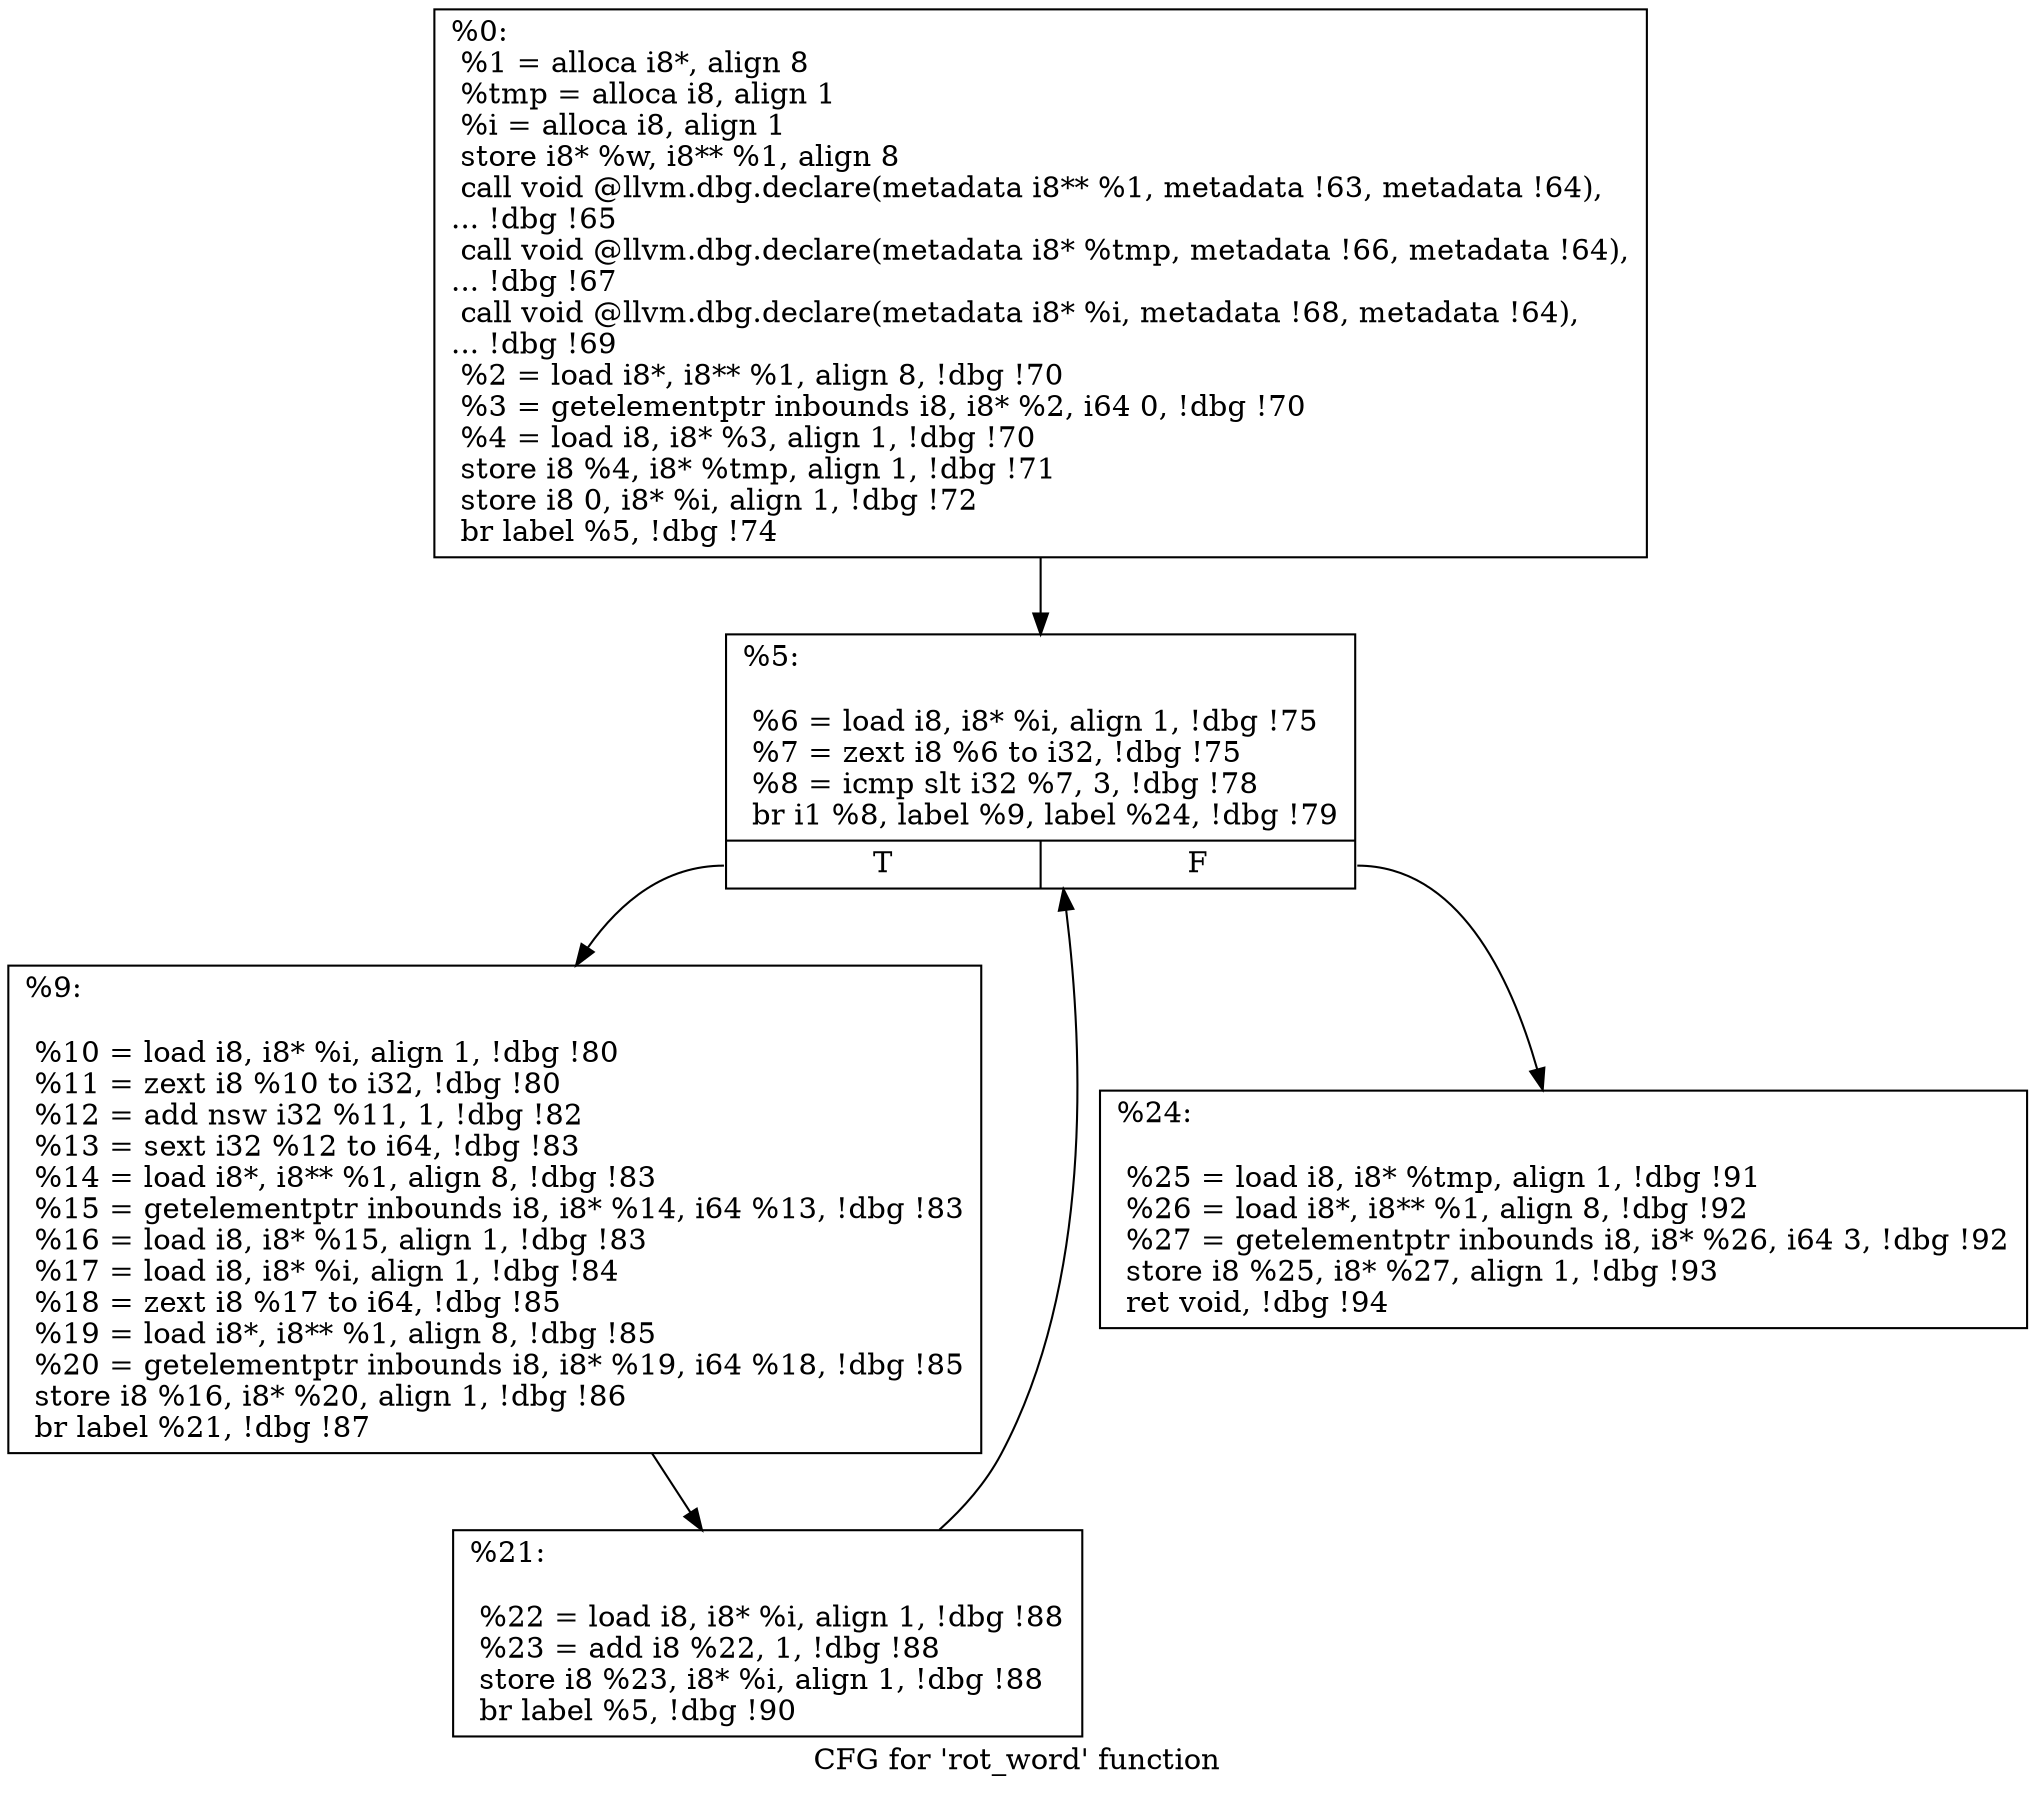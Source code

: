 digraph "CFG for 'rot_word' function" {
	label="CFG for 'rot_word' function";

	Node0x55ce6284fc30 [shape=record,label="{%0:\l  %1 = alloca i8*, align 8\l  %tmp = alloca i8, align 1\l  %i = alloca i8, align 1\l  store i8* %w, i8** %1, align 8\l  call void @llvm.dbg.declare(metadata i8** %1, metadata !63, metadata !64),\l... !dbg !65\l  call void @llvm.dbg.declare(metadata i8* %tmp, metadata !66, metadata !64),\l... !dbg !67\l  call void @llvm.dbg.declare(metadata i8* %i, metadata !68, metadata !64),\l... !dbg !69\l  %2 = load i8*, i8** %1, align 8, !dbg !70\l  %3 = getelementptr inbounds i8, i8* %2, i64 0, !dbg !70\l  %4 = load i8, i8* %3, align 1, !dbg !70\l  store i8 %4, i8* %tmp, align 1, !dbg !71\l  store i8 0, i8* %i, align 1, !dbg !72\l  br label %5, !dbg !74\l}"];
	Node0x55ce6284fc30 -> Node0x55ce6284fc80;
	Node0x55ce6284fc80 [shape=record,label="{%5:\l\l  %6 = load i8, i8* %i, align 1, !dbg !75\l  %7 = zext i8 %6 to i32, !dbg !75\l  %8 = icmp slt i32 %7, 3, !dbg !78\l  br i1 %8, label %9, label %24, !dbg !79\l|{<s0>T|<s1>F}}"];
	Node0x55ce6284fc80:s0 -> Node0x55ce6284fcd0;
	Node0x55ce6284fc80:s1 -> Node0x55ce6284fd70;
	Node0x55ce6284fcd0 [shape=record,label="{%9:\l\l  %10 = load i8, i8* %i, align 1, !dbg !80\l  %11 = zext i8 %10 to i32, !dbg !80\l  %12 = add nsw i32 %11, 1, !dbg !82\l  %13 = sext i32 %12 to i64, !dbg !83\l  %14 = load i8*, i8** %1, align 8, !dbg !83\l  %15 = getelementptr inbounds i8, i8* %14, i64 %13, !dbg !83\l  %16 = load i8, i8* %15, align 1, !dbg !83\l  %17 = load i8, i8* %i, align 1, !dbg !84\l  %18 = zext i8 %17 to i64, !dbg !85\l  %19 = load i8*, i8** %1, align 8, !dbg !85\l  %20 = getelementptr inbounds i8, i8* %19, i64 %18, !dbg !85\l  store i8 %16, i8* %20, align 1, !dbg !86\l  br label %21, !dbg !87\l}"];
	Node0x55ce6284fcd0 -> Node0x55ce6284fd20;
	Node0x55ce6284fd20 [shape=record,label="{%21:\l\l  %22 = load i8, i8* %i, align 1, !dbg !88\l  %23 = add i8 %22, 1, !dbg !88\l  store i8 %23, i8* %i, align 1, !dbg !88\l  br label %5, !dbg !90\l}"];
	Node0x55ce6284fd20 -> Node0x55ce6284fc80;
	Node0x55ce6284fd70 [shape=record,label="{%24:\l\l  %25 = load i8, i8* %tmp, align 1, !dbg !91\l  %26 = load i8*, i8** %1, align 8, !dbg !92\l  %27 = getelementptr inbounds i8, i8* %26, i64 3, !dbg !92\l  store i8 %25, i8* %27, align 1, !dbg !93\l  ret void, !dbg !94\l}"];
}
